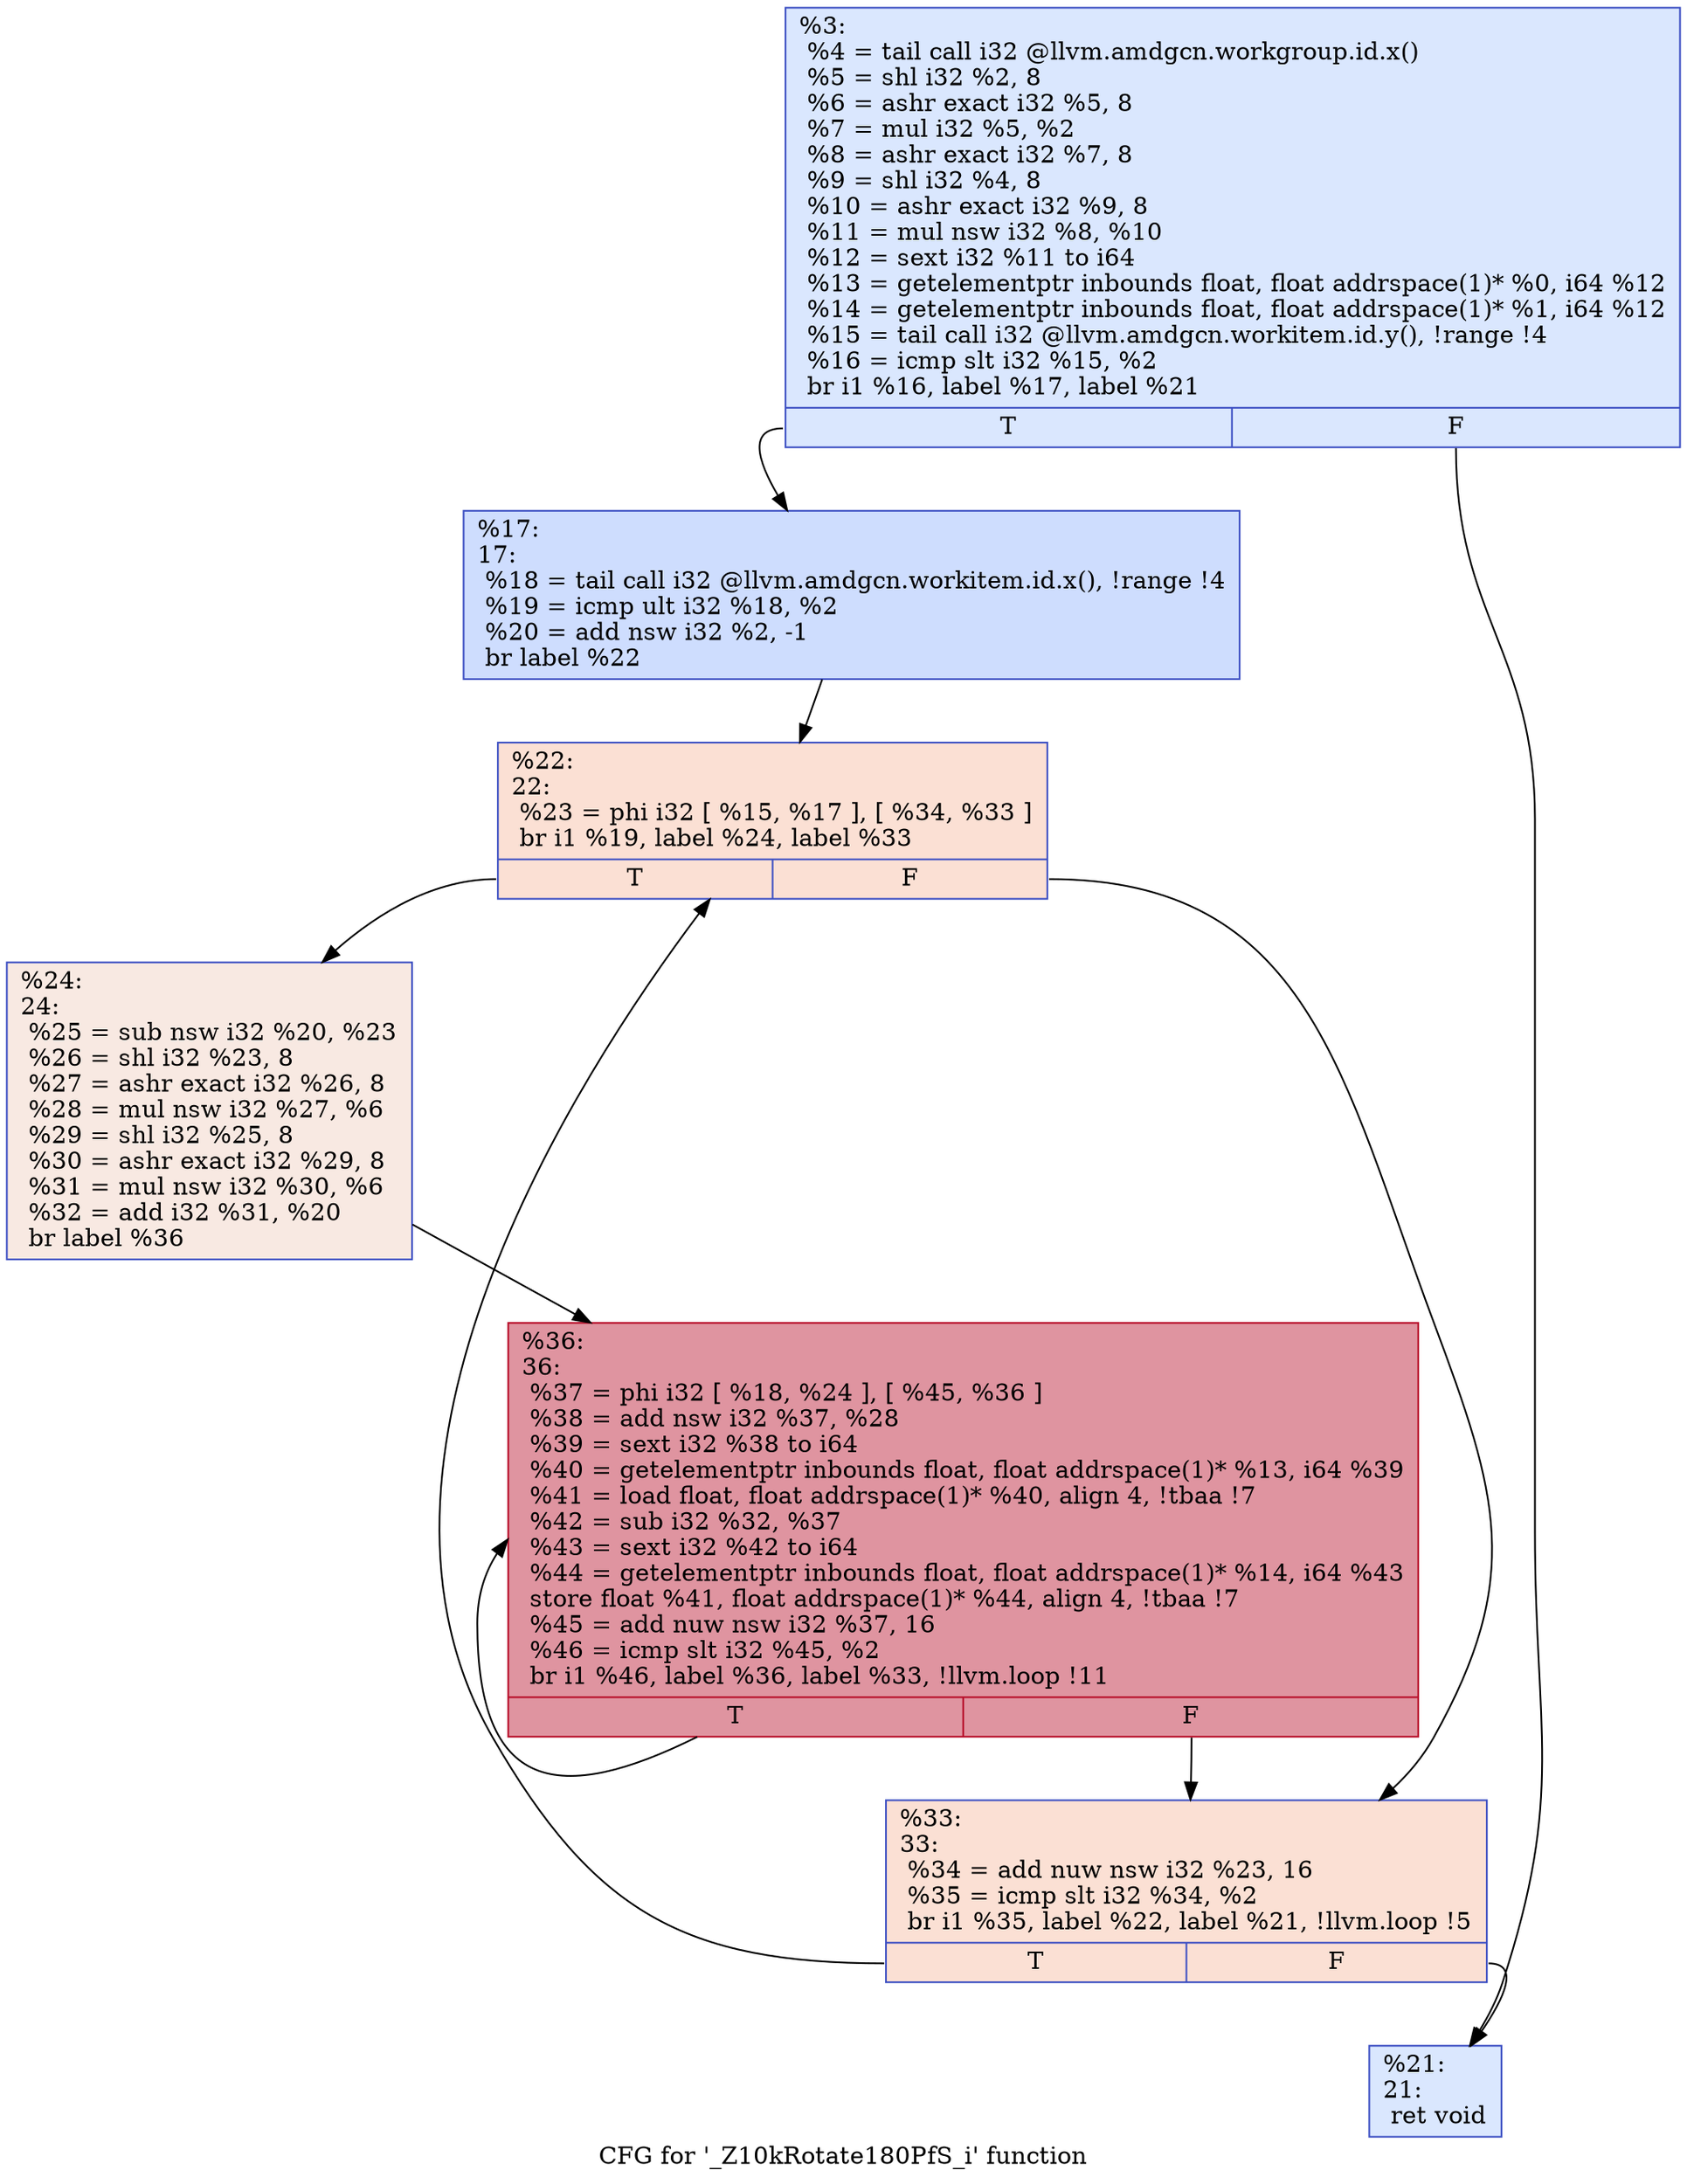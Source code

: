 digraph "CFG for '_Z10kRotate180PfS_i' function" {
	label="CFG for '_Z10kRotate180PfS_i' function";

	Node0x4ae63f0 [shape=record,color="#3d50c3ff", style=filled, fillcolor="#abc8fd70",label="{%3:\l  %4 = tail call i32 @llvm.amdgcn.workgroup.id.x()\l  %5 = shl i32 %2, 8\l  %6 = ashr exact i32 %5, 8\l  %7 = mul i32 %5, %2\l  %8 = ashr exact i32 %7, 8\l  %9 = shl i32 %4, 8\l  %10 = ashr exact i32 %9, 8\l  %11 = mul nsw i32 %8, %10\l  %12 = sext i32 %11 to i64\l  %13 = getelementptr inbounds float, float addrspace(1)* %0, i64 %12\l  %14 = getelementptr inbounds float, float addrspace(1)* %1, i64 %12\l  %15 = tail call i32 @llvm.amdgcn.workitem.id.y(), !range !4\l  %16 = icmp slt i32 %15, %2\l  br i1 %16, label %17, label %21\l|{<s0>T|<s1>F}}"];
	Node0x4ae63f0:s0 -> Node0x4ae6e70;
	Node0x4ae63f0:s1 -> Node0x4ae8170;
	Node0x4ae6e70 [shape=record,color="#3d50c3ff", style=filled, fillcolor="#8fb1fe70",label="{%17:\l17:                                               \l  %18 = tail call i32 @llvm.amdgcn.workitem.id.x(), !range !4\l  %19 = icmp ult i32 %18, %2\l  %20 = add nsw i32 %2, -1\l  br label %22\l}"];
	Node0x4ae6e70 -> Node0x4ae8bb0;
	Node0x4ae8170 [shape=record,color="#3d50c3ff", style=filled, fillcolor="#abc8fd70",label="{%21:\l21:                                               \l  ret void\l}"];
	Node0x4ae8bb0 [shape=record,color="#3d50c3ff", style=filled, fillcolor="#f7b99e70",label="{%22:\l22:                                               \l  %23 = phi i32 [ %15, %17 ], [ %34, %33 ]\l  br i1 %19, label %24, label %33\l|{<s0>T|<s1>F}}"];
	Node0x4ae8bb0:s0 -> Node0x4ae8e30;
	Node0x4ae8bb0:s1 -> Node0x4ae8d30;
	Node0x4ae8e30 [shape=record,color="#3d50c3ff", style=filled, fillcolor="#efcebd70",label="{%24:\l24:                                               \l  %25 = sub nsw i32 %20, %23\l  %26 = shl i32 %23, 8\l  %27 = ashr exact i32 %26, 8\l  %28 = mul nsw i32 %27, %6\l  %29 = shl i32 %25, 8\l  %30 = ashr exact i32 %29, 8\l  %31 = mul nsw i32 %30, %6\l  %32 = add i32 %31, %20\l  br label %36\l}"];
	Node0x4ae8e30 -> Node0x4ae8060;
	Node0x4ae8d30 [shape=record,color="#3d50c3ff", style=filled, fillcolor="#f7b99e70",label="{%33:\l33:                                               \l  %34 = add nuw nsw i32 %23, 16\l  %35 = icmp slt i32 %34, %2\l  br i1 %35, label %22, label %21, !llvm.loop !5\l|{<s0>T|<s1>F}}"];
	Node0x4ae8d30:s0 -> Node0x4ae8bb0;
	Node0x4ae8d30:s1 -> Node0x4ae8170;
	Node0x4ae8060 [shape=record,color="#b70d28ff", style=filled, fillcolor="#b70d2870",label="{%36:\l36:                                               \l  %37 = phi i32 [ %18, %24 ], [ %45, %36 ]\l  %38 = add nsw i32 %37, %28\l  %39 = sext i32 %38 to i64\l  %40 = getelementptr inbounds float, float addrspace(1)* %13, i64 %39\l  %41 = load float, float addrspace(1)* %40, align 4, !tbaa !7\l  %42 = sub i32 %32, %37\l  %43 = sext i32 %42 to i64\l  %44 = getelementptr inbounds float, float addrspace(1)* %14, i64 %43\l  store float %41, float addrspace(1)* %44, align 4, !tbaa !7\l  %45 = add nuw nsw i32 %37, 16\l  %46 = icmp slt i32 %45, %2\l  br i1 %46, label %36, label %33, !llvm.loop !11\l|{<s0>T|<s1>F}}"];
	Node0x4ae8060:s0 -> Node0x4ae8060;
	Node0x4ae8060:s1 -> Node0x4ae8d30;
}
